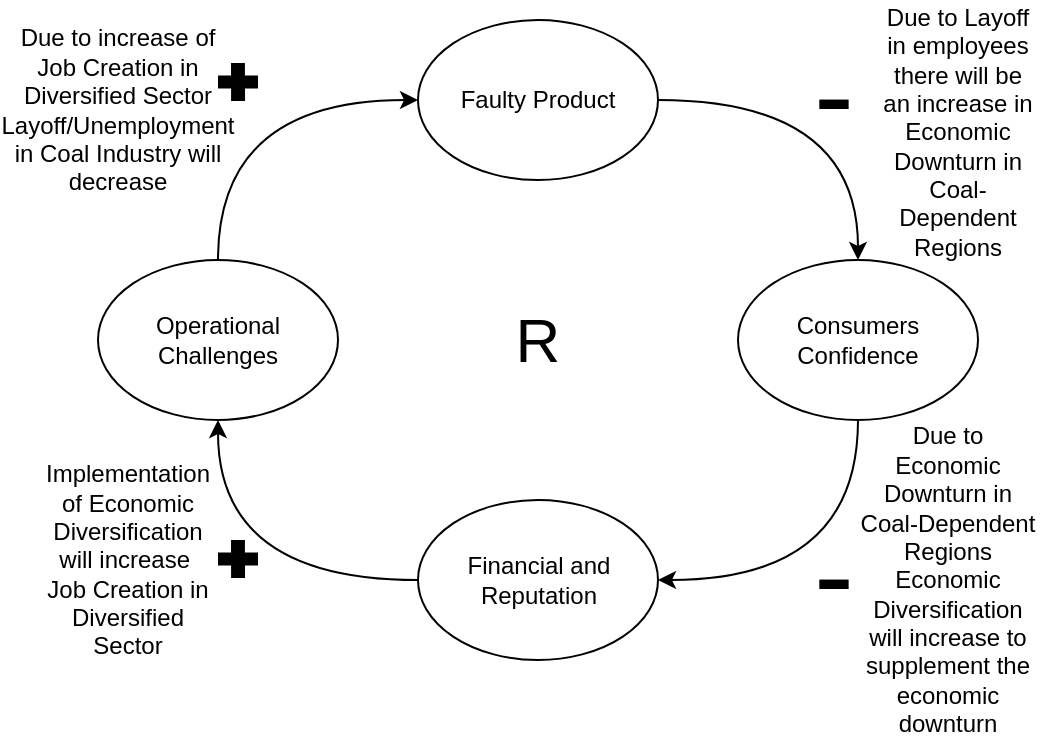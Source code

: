 <mxfile version="22.1.21" type="github">
  <diagram name="Page-1" id="lQoP91poGDm2Pg-PkpiW">
    <mxGraphModel dx="880" dy="434" grid="1" gridSize="10" guides="1" tooltips="1" connect="1" arrows="1" fold="1" page="1" pageScale="1" pageWidth="850" pageHeight="1100" math="0" shadow="0">
      <root>
        <mxCell id="0" />
        <mxCell id="1" parent="0" />
        <mxCell id="-8JD1NZ0QcyJ5pMpBu18-1" style="edgeStyle=orthogonalEdgeStyle;rounded=0;orthogonalLoop=1;jettySize=auto;html=1;exitX=1;exitY=0.5;exitDx=0;exitDy=0;curved=1;" edge="1" parent="1" source="-8JD1NZ0QcyJ5pMpBu18-2" target="-8JD1NZ0QcyJ5pMpBu18-8">
          <mxGeometry relative="1" as="geometry" />
        </mxCell>
        <mxCell id="-8JD1NZ0QcyJ5pMpBu18-2" value="" style="ellipse;whiteSpace=wrap;html=1;" vertex="1" parent="1">
          <mxGeometry x="360" y="80" width="120" height="80" as="geometry" />
        </mxCell>
        <mxCell id="-8JD1NZ0QcyJ5pMpBu18-3" style="edgeStyle=orthogonalEdgeStyle;rounded=0;orthogonalLoop=1;jettySize=auto;html=1;exitX=0.5;exitY=0;exitDx=0;exitDy=0;entryX=0;entryY=0.5;entryDx=0;entryDy=0;curved=1;" edge="1" parent="1" source="-8JD1NZ0QcyJ5pMpBu18-4" target="-8JD1NZ0QcyJ5pMpBu18-2">
          <mxGeometry relative="1" as="geometry" />
        </mxCell>
        <mxCell id="-8JD1NZ0QcyJ5pMpBu18-4" value="Operational Challenges" style="ellipse;whiteSpace=wrap;html=1;" vertex="1" parent="1">
          <mxGeometry x="200" y="200" width="120" height="80" as="geometry" />
        </mxCell>
        <mxCell id="-8JD1NZ0QcyJ5pMpBu18-5" style="edgeStyle=orthogonalEdgeStyle;rounded=0;orthogonalLoop=1;jettySize=auto;html=1;exitX=0;exitY=0.5;exitDx=0;exitDy=0;entryX=0.5;entryY=1;entryDx=0;entryDy=0;curved=1;" edge="1" parent="1" source="-8JD1NZ0QcyJ5pMpBu18-6" target="-8JD1NZ0QcyJ5pMpBu18-4">
          <mxGeometry relative="1" as="geometry" />
        </mxCell>
        <mxCell id="-8JD1NZ0QcyJ5pMpBu18-6" value="" style="ellipse;whiteSpace=wrap;html=1;" vertex="1" parent="1">
          <mxGeometry x="360" y="320" width="120" height="80" as="geometry" />
        </mxCell>
        <mxCell id="-8JD1NZ0QcyJ5pMpBu18-7" style="edgeStyle=orthogonalEdgeStyle;rounded=0;orthogonalLoop=1;jettySize=auto;html=1;exitX=0.5;exitY=1;exitDx=0;exitDy=0;entryX=1;entryY=0.5;entryDx=0;entryDy=0;curved=1;" edge="1" parent="1" source="-8JD1NZ0QcyJ5pMpBu18-8" target="-8JD1NZ0QcyJ5pMpBu18-6">
          <mxGeometry relative="1" as="geometry" />
        </mxCell>
        <mxCell id="-8JD1NZ0QcyJ5pMpBu18-8" value="Consumers Confidence" style="ellipse;whiteSpace=wrap;html=1;" vertex="1" parent="1">
          <mxGeometry x="520" y="200" width="120" height="80" as="geometry" />
        </mxCell>
        <mxCell id="-8JD1NZ0QcyJ5pMpBu18-9" value="Faulty Product" style="text;html=1;strokeColor=none;fillColor=none;align=center;verticalAlign=middle;whiteSpace=wrap;rounded=0;" vertex="1" parent="1">
          <mxGeometry x="370" y="105" width="100" height="30" as="geometry" />
        </mxCell>
        <mxCell id="-8JD1NZ0QcyJ5pMpBu18-11" value="R" style="text;html=1;strokeColor=none;fillColor=none;align=center;verticalAlign=middle;whiteSpace=wrap;rounded=0;fontSize=31;" vertex="1" parent="1">
          <mxGeometry x="390" y="225" width="60" height="30" as="geometry" />
        </mxCell>
        <mxCell id="-8JD1NZ0QcyJ5pMpBu18-13" value="" style="shape=mxgraph.signs.healthcare.first_aid;html=1;pointerEvents=1;fillColor=#000000;strokeColor=none;verticalLabelPosition=bottom;verticalAlign=top;align=center;" vertex="1" parent="1">
          <mxGeometry x="260" y="340" width="20" height="19" as="geometry" />
        </mxCell>
        <mxCell id="-8JD1NZ0QcyJ5pMpBu18-15" value="Financial and Reputation" style="text;html=1;strokeColor=none;fillColor=none;align=center;verticalAlign=middle;whiteSpace=wrap;rounded=0;" vertex="1" parent="1">
          <mxGeometry x="372.5" y="345" width="95" height="30" as="geometry" />
        </mxCell>
        <mxCell id="-8JD1NZ0QcyJ5pMpBu18-17" value="Due to Layoff in employees there will be an increase in Economic Downturn in Coal-Dependent Regions" style="text;html=1;strokeColor=none;fillColor=none;align=center;verticalAlign=middle;whiteSpace=wrap;rounded=0;" vertex="1" parent="1">
          <mxGeometry x="590" y="120.5" width="80" height="30" as="geometry" />
        </mxCell>
        <mxCell id="-8JD1NZ0QcyJ5pMpBu18-18" value="Due to Economic Downturn in Coal-Dependent Regions Economic Diversification will increase to supplement the economic downturn" style="text;html=1;strokeColor=none;fillColor=none;align=center;verticalAlign=middle;whiteSpace=wrap;rounded=0;" vertex="1" parent="1">
          <mxGeometry x="580" y="345" width="90" height="30" as="geometry" />
        </mxCell>
        <mxCell id="-8JD1NZ0QcyJ5pMpBu18-19" value="Implementation of Economic Diversification will increase&amp;nbsp; Job Creation in Diversified Sector" style="text;html=1;strokeColor=none;fillColor=none;align=center;verticalAlign=middle;whiteSpace=wrap;rounded=0;" vertex="1" parent="1">
          <mxGeometry x="180" y="321.75" width="70" height="55.5" as="geometry" />
        </mxCell>
        <mxCell id="-8JD1NZ0QcyJ5pMpBu18-20" value="Due to increase of Job Creation in Diversified Sector Layoff/Unemployment&lt;br&gt;in Coal Industry will decrease" style="text;html=1;strokeColor=none;fillColor=none;align=center;verticalAlign=middle;whiteSpace=wrap;rounded=0;" vertex="1" parent="1">
          <mxGeometry x="180" y="110" width="60" height="30" as="geometry" />
        </mxCell>
        <mxCell id="-8JD1NZ0QcyJ5pMpBu18-21" value="&lt;font style=&quot;font-size: 60px;&quot;&gt;-&lt;/font&gt;" style="text;html=1;strokeColor=none;fillColor=none;align=center;verticalAlign=middle;whiteSpace=wrap;rounded=0;" vertex="1" parent="1">
          <mxGeometry x="538" y="102" width="60" height="30" as="geometry" />
        </mxCell>
        <mxCell id="-8JD1NZ0QcyJ5pMpBu18-24" value="&lt;font style=&quot;font-size: 60px;&quot;&gt;-&lt;/font&gt;" style="text;html=1;strokeColor=none;fillColor=none;align=center;verticalAlign=middle;whiteSpace=wrap;rounded=0;" vertex="1" parent="1">
          <mxGeometry x="538" y="342" width="60" height="30" as="geometry" />
        </mxCell>
        <mxCell id="-8JD1NZ0QcyJ5pMpBu18-25" value="" style="shape=mxgraph.signs.healthcare.first_aid;html=1;pointerEvents=1;fillColor=#000000;strokeColor=none;verticalLabelPosition=bottom;verticalAlign=top;align=center;" vertex="1" parent="1">
          <mxGeometry x="260" y="101.5" width="20" height="19" as="geometry" />
        </mxCell>
      </root>
    </mxGraphModel>
  </diagram>
</mxfile>
